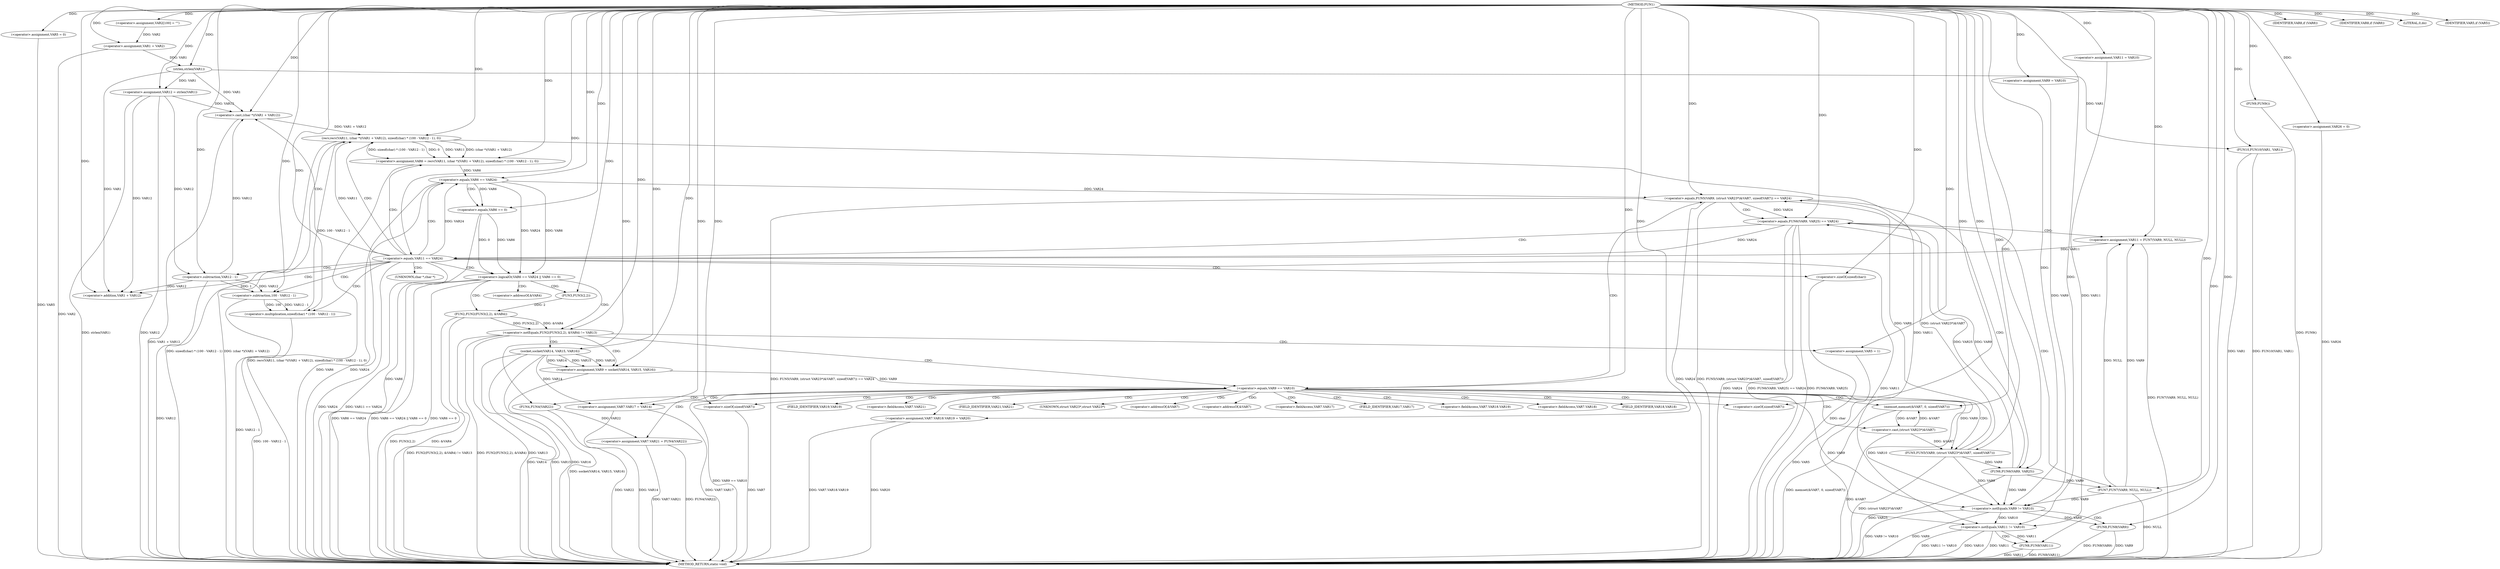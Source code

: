 digraph FUN1 {  
"1000100" [label = "(METHOD,FUN1)" ]
"1000276" [label = "(METHOD_RETURN,static void)" ]
"1000104" [label = "(<operator>.assignment,VAR2[100] = \"\")" ]
"1000107" [label = "(<operator>.assignment,VAR1 = VAR2)" ]
"1000113" [label = "(<operator>.assignment,VAR5 = 0)" ]
"1000120" [label = "(<operator>.assignment,VAR9 = VAR10)" ]
"1000124" [label = "(<operator>.assignment,VAR11 = VAR10)" ]
"1000128" [label = "(<operator>.assignment,VAR12 = strlen(VAR1))" ]
"1000130" [label = "(strlen,strlen(VAR1))" ]
"1000135" [label = "(<operator>.notEquals,FUN2(FUN3(2,2), &VAR4) != VAR13)" ]
"1000136" [label = "(FUN2,FUN2(FUN3(2,2), &VAR4))" ]
"1000137" [label = "(FUN3,FUN3(2,2))" ]
"1000145" [label = "(<operator>.assignment,VAR5 = 1)" ]
"1000148" [label = "(<operator>.assignment,VAR9 = socket(VAR14, VAR15, VAR16))" ]
"1000150" [label = "(socket,socket(VAR14, VAR15, VAR16))" ]
"1000155" [label = "(<operator>.equals,VAR9 == VAR10)" ]
"1000160" [label = "(memset,memset(&VAR7, 0, sizeof(VAR7)))" ]
"1000164" [label = "(<operator>.sizeOf,sizeof(VAR7))" ]
"1000166" [label = "(<operator>.assignment,VAR7.VAR17 = VAR14)" ]
"1000171" [label = "(<operator>.assignment,VAR7.VAR18.VAR19 = VAR20)" ]
"1000178" [label = "(<operator>.assignment,VAR7.VAR21 = FUN4(VAR22))" ]
"1000182" [label = "(FUN4,FUN4(VAR22))" ]
"1000185" [label = "(<operator>.equals,FUN5(VAR9, (struct VAR23*)&VAR7, sizeof(VAR7)) == VAR24)" ]
"1000186" [label = "(FUN5,FUN5(VAR9, (struct VAR23*)&VAR7, sizeof(VAR7)))" ]
"1000188" [label = "(<operator>.cast,(struct VAR23*)&VAR7)" ]
"1000192" [label = "(<operator>.sizeOf,sizeof(VAR7))" ]
"1000198" [label = "(<operator>.equals,FUN6(VAR9, VAR25) == VAR24)" ]
"1000199" [label = "(FUN6,FUN6(VAR9, VAR25))" ]
"1000205" [label = "(<operator>.assignment,VAR11 = FUN7(VAR9, NULL, NULL))" ]
"1000207" [label = "(FUN7,FUN7(VAR9, NULL, NULL))" ]
"1000212" [label = "(<operator>.equals,VAR11 == VAR24)" ]
"1000217" [label = "(<operator>.assignment,VAR6 = recv(VAR11, (char *)(VAR1 + VAR12), sizeof(char) * (100 - VAR12 - 1), 0))" ]
"1000219" [label = "(recv,recv(VAR11, (char *)(VAR1 + VAR12), sizeof(char) * (100 - VAR12 - 1), 0))" ]
"1000221" [label = "(<operator>.cast,(char *)(VAR1 + VAR12))" ]
"1000223" [label = "(<operator>.addition,VAR1 + VAR12)" ]
"1000226" [label = "(<operator>.multiplication,sizeof(char) * (100 - VAR12 - 1))" ]
"1000227" [label = "(<operator>.sizeOf,sizeof(char))" ]
"1000229" [label = "(<operator>.subtraction,100 - VAR12 - 1)" ]
"1000231" [label = "(<operator>.subtraction,VAR12 - 1)" ]
"1000236" [label = "(<operator>.logicalOr,VAR6 == VAR24 || VAR6 == 0)" ]
"1000237" [label = "(<operator>.equals,VAR6 == VAR24)" ]
"1000240" [label = "(<operator>.equals,VAR6 == 0)" ]
"1000246" [label = "(IDENTIFIER,VAR8,if (VAR8))" ]
"1000249" [label = "(IDENTIFIER,VAR8,if (VAR8))" ]
"1000251" [label = "(LITERAL,0,do)" ]
"1000253" [label = "(<operator>.notEquals,VAR9 != VAR10)" ]
"1000257" [label = "(FUN8,FUN8(VAR9))" ]
"1000260" [label = "(<operator>.notEquals,VAR11 != VAR10)" ]
"1000264" [label = "(FUN8,FUN8(VAR11))" ]
"1000267" [label = "(IDENTIFIER,VAR5,if (VAR5))" ]
"1000269" [label = "(FUN9,FUN9())" ]
"1000270" [label = "(<operator>.assignment,VAR26 = 0)" ]
"1000273" [label = "(FUN10,FUN10(VAR1, VAR1))" ]
"1000140" [label = "(<operator>.addressOf,&VAR4)" ]
"1000161" [label = "(<operator>.addressOf,&VAR7)" ]
"1000167" [label = "(<operator>.fieldAccess,VAR7.VAR17)" ]
"1000169" [label = "(FIELD_IDENTIFIER,VAR17,VAR17)" ]
"1000172" [label = "(<operator>.fieldAccess,VAR7.VAR18.VAR19)" ]
"1000173" [label = "(<operator>.fieldAccess,VAR7.VAR18)" ]
"1000175" [label = "(FIELD_IDENTIFIER,VAR18,VAR18)" ]
"1000176" [label = "(FIELD_IDENTIFIER,VAR19,VAR19)" ]
"1000179" [label = "(<operator>.fieldAccess,VAR7.VAR21)" ]
"1000181" [label = "(FIELD_IDENTIFIER,VAR21,VAR21)" ]
"1000189" [label = "(UNKNOWN,struct VAR23*,struct VAR23*)" ]
"1000190" [label = "(<operator>.addressOf,&VAR7)" ]
"1000222" [label = "(UNKNOWN,char *,char *)" ]
  "1000185" -> "1000276"  [ label = "DDG: FUN5(VAR9, (struct VAR23*)&VAR7, sizeof(VAR7)) == VAR24"] 
  "1000229" -> "1000276"  [ label = "DDG: VAR12 - 1"] 
  "1000178" -> "1000276"  [ label = "DDG: FUN4(VAR22)"] 
  "1000186" -> "1000276"  [ label = "DDG: (struct VAR23*)&VAR7"] 
  "1000128" -> "1000276"  [ label = "DDG: strlen(VAR1)"] 
  "1000260" -> "1000276"  [ label = "DDG: VAR11 != VAR10"] 
  "1000185" -> "1000276"  [ label = "DDG: FUN5(VAR9, (struct VAR23*)&VAR7, sizeof(VAR7))"] 
  "1000171" -> "1000276"  [ label = "DDG: VAR7.VAR18.VAR19"] 
  "1000135" -> "1000276"  [ label = "DDG: VAR13"] 
  "1000219" -> "1000276"  [ label = "DDG: (char *)(VAR1 + VAR12)"] 
  "1000185" -> "1000276"  [ label = "DDG: VAR24"] 
  "1000199" -> "1000276"  [ label = "DDG: VAR25"] 
  "1000221" -> "1000276"  [ label = "DDG: VAR1 + VAR12"] 
  "1000236" -> "1000276"  [ label = "DDG: VAR6 == VAR24"] 
  "1000207" -> "1000276"  [ label = "DDG: NULL"] 
  "1000236" -> "1000276"  [ label = "DDG: VAR6 == VAR24 || VAR6 == 0"] 
  "1000150" -> "1000276"  [ label = "DDG: VAR14"] 
  "1000237" -> "1000276"  [ label = "DDG: VAR24"] 
  "1000273" -> "1000276"  [ label = "DDG: VAR1"] 
  "1000253" -> "1000276"  [ label = "DDG: VAR9 != VAR10"] 
  "1000188" -> "1000276"  [ label = "DDG: &VAR7"] 
  "1000178" -> "1000276"  [ label = "DDG: VAR7.VAR21"] 
  "1000219" -> "1000276"  [ label = "DDG: sizeof(char) * (100 - VAR12 - 1)"] 
  "1000217" -> "1000276"  [ label = "DDG: recv(VAR11, (char *)(VAR1 + VAR12), sizeof(char) * (100 - VAR12 - 1), 0)"] 
  "1000236" -> "1000276"  [ label = "DDG: VAR6 == 0"] 
  "1000160" -> "1000276"  [ label = "DDG: memset(&VAR7, 0, sizeof(VAR7))"] 
  "1000227" -> "1000276"  [ label = "DDG: char"] 
  "1000212" -> "1000276"  [ label = "DDG: VAR24"] 
  "1000253" -> "1000276"  [ label = "DDG: VAR9"] 
  "1000237" -> "1000276"  [ label = "DDG: VAR6"] 
  "1000113" -> "1000276"  [ label = "DDG: VAR5"] 
  "1000136" -> "1000276"  [ label = "DDG: &VAR4"] 
  "1000150" -> "1000276"  [ label = "DDG: VAR15"] 
  "1000264" -> "1000276"  [ label = "DDG: VAR11"] 
  "1000269" -> "1000276"  [ label = "DDG: FUN9()"] 
  "1000226" -> "1000276"  [ label = "DDG: 100 - VAR12 - 1"] 
  "1000128" -> "1000276"  [ label = "DDG: VAR12"] 
  "1000155" -> "1000276"  [ label = "DDG: VAR9 == VAR10"] 
  "1000166" -> "1000276"  [ label = "DDG: VAR7.VAR17"] 
  "1000264" -> "1000276"  [ label = "DDG: FUN8(VAR11)"] 
  "1000257" -> "1000276"  [ label = "DDG: VAR9"] 
  "1000205" -> "1000276"  [ label = "DDG: FUN7(VAR9, NULL, NULL)"] 
  "1000150" -> "1000276"  [ label = "DDG: VAR16"] 
  "1000212" -> "1000276"  [ label = "DDG: VAR11 == VAR24"] 
  "1000260" -> "1000276"  [ label = "DDG: VAR10"] 
  "1000198" -> "1000276"  [ label = "DDG: FUN6(VAR9, VAR25)"] 
  "1000273" -> "1000276"  [ label = "DDG: FUN10(VAR1, VAR1)"] 
  "1000231" -> "1000276"  [ label = "DDG: VAR12"] 
  "1000135" -> "1000276"  [ label = "DDG: FUN2(FUN3(2,2), &VAR4) != VAR13"] 
  "1000192" -> "1000276"  [ label = "DDG: VAR7"] 
  "1000135" -> "1000276"  [ label = "DDG: FUN2(FUN3(2,2), &VAR4)"] 
  "1000171" -> "1000276"  [ label = "DDG: VAR20"] 
  "1000166" -> "1000276"  [ label = "DDG: VAR14"] 
  "1000148" -> "1000276"  [ label = "DDG: socket(VAR14, VAR15, VAR16)"] 
  "1000257" -> "1000276"  [ label = "DDG: FUN8(VAR9)"] 
  "1000260" -> "1000276"  [ label = "DDG: VAR11"] 
  "1000145" -> "1000276"  [ label = "DDG: VAR5"] 
  "1000240" -> "1000276"  [ label = "DDG: VAR6"] 
  "1000270" -> "1000276"  [ label = "DDG: VAR26"] 
  "1000182" -> "1000276"  [ label = "DDG: VAR22"] 
  "1000136" -> "1000276"  [ label = "DDG: FUN3(2,2)"] 
  "1000107" -> "1000276"  [ label = "DDG: VAR2"] 
  "1000198" -> "1000276"  [ label = "DDG: VAR24"] 
  "1000198" -> "1000276"  [ label = "DDG: FUN6(VAR9, VAR25) == VAR24"] 
  "1000100" -> "1000104"  [ label = "DDG: "] 
  "1000104" -> "1000107"  [ label = "DDG: VAR2"] 
  "1000100" -> "1000107"  [ label = "DDG: "] 
  "1000100" -> "1000113"  [ label = "DDG: "] 
  "1000100" -> "1000120"  [ label = "DDG: "] 
  "1000100" -> "1000124"  [ label = "DDG: "] 
  "1000130" -> "1000128"  [ label = "DDG: VAR1"] 
  "1000100" -> "1000128"  [ label = "DDG: "] 
  "1000107" -> "1000130"  [ label = "DDG: VAR1"] 
  "1000100" -> "1000130"  [ label = "DDG: "] 
  "1000136" -> "1000135"  [ label = "DDG: FUN3(2,2)"] 
  "1000136" -> "1000135"  [ label = "DDG: &VAR4"] 
  "1000137" -> "1000136"  [ label = "DDG: 2"] 
  "1000100" -> "1000137"  [ label = "DDG: "] 
  "1000100" -> "1000135"  [ label = "DDG: "] 
  "1000100" -> "1000145"  [ label = "DDG: "] 
  "1000150" -> "1000148"  [ label = "DDG: VAR14"] 
  "1000150" -> "1000148"  [ label = "DDG: VAR15"] 
  "1000150" -> "1000148"  [ label = "DDG: VAR16"] 
  "1000100" -> "1000148"  [ label = "DDG: "] 
  "1000100" -> "1000150"  [ label = "DDG: "] 
  "1000148" -> "1000155"  [ label = "DDG: VAR9"] 
  "1000100" -> "1000155"  [ label = "DDG: "] 
  "1000188" -> "1000160"  [ label = "DDG: &VAR7"] 
  "1000100" -> "1000160"  [ label = "DDG: "] 
  "1000100" -> "1000164"  [ label = "DDG: "] 
  "1000150" -> "1000166"  [ label = "DDG: VAR14"] 
  "1000100" -> "1000166"  [ label = "DDG: "] 
  "1000100" -> "1000171"  [ label = "DDG: "] 
  "1000182" -> "1000178"  [ label = "DDG: VAR22"] 
  "1000100" -> "1000182"  [ label = "DDG: "] 
  "1000186" -> "1000185"  [ label = "DDG: VAR9"] 
  "1000186" -> "1000185"  [ label = "DDG: (struct VAR23*)&VAR7"] 
  "1000155" -> "1000186"  [ label = "DDG: VAR9"] 
  "1000100" -> "1000186"  [ label = "DDG: "] 
  "1000188" -> "1000186"  [ label = "DDG: &VAR7"] 
  "1000160" -> "1000188"  [ label = "DDG: &VAR7"] 
  "1000100" -> "1000192"  [ label = "DDG: "] 
  "1000237" -> "1000185"  [ label = "DDG: VAR24"] 
  "1000100" -> "1000185"  [ label = "DDG: "] 
  "1000199" -> "1000198"  [ label = "DDG: VAR9"] 
  "1000199" -> "1000198"  [ label = "DDG: VAR25"] 
  "1000186" -> "1000199"  [ label = "DDG: VAR9"] 
  "1000100" -> "1000199"  [ label = "DDG: "] 
  "1000185" -> "1000198"  [ label = "DDG: VAR24"] 
  "1000100" -> "1000198"  [ label = "DDG: "] 
  "1000207" -> "1000205"  [ label = "DDG: VAR9"] 
  "1000207" -> "1000205"  [ label = "DDG: NULL"] 
  "1000100" -> "1000205"  [ label = "DDG: "] 
  "1000199" -> "1000207"  [ label = "DDG: VAR9"] 
  "1000100" -> "1000207"  [ label = "DDG: "] 
  "1000205" -> "1000212"  [ label = "DDG: VAR11"] 
  "1000100" -> "1000212"  [ label = "DDG: "] 
  "1000198" -> "1000212"  [ label = "DDG: VAR24"] 
  "1000219" -> "1000217"  [ label = "DDG: VAR11"] 
  "1000219" -> "1000217"  [ label = "DDG: (char *)(VAR1 + VAR12)"] 
  "1000219" -> "1000217"  [ label = "DDG: sizeof(char) * (100 - VAR12 - 1)"] 
  "1000219" -> "1000217"  [ label = "DDG: 0"] 
  "1000100" -> "1000217"  [ label = "DDG: "] 
  "1000212" -> "1000219"  [ label = "DDG: VAR11"] 
  "1000100" -> "1000219"  [ label = "DDG: "] 
  "1000221" -> "1000219"  [ label = "DDG: VAR1 + VAR12"] 
  "1000130" -> "1000221"  [ label = "DDG: VAR1"] 
  "1000100" -> "1000221"  [ label = "DDG: "] 
  "1000128" -> "1000221"  [ label = "DDG: VAR12"] 
  "1000231" -> "1000221"  [ label = "DDG: VAR12"] 
  "1000130" -> "1000223"  [ label = "DDG: VAR1"] 
  "1000100" -> "1000223"  [ label = "DDG: "] 
  "1000128" -> "1000223"  [ label = "DDG: VAR12"] 
  "1000231" -> "1000223"  [ label = "DDG: VAR12"] 
  "1000226" -> "1000219"  [ label = "DDG: 100 - VAR12 - 1"] 
  "1000100" -> "1000226"  [ label = "DDG: "] 
  "1000100" -> "1000227"  [ label = "DDG: "] 
  "1000229" -> "1000226"  [ label = "DDG: 100"] 
  "1000229" -> "1000226"  [ label = "DDG: VAR12 - 1"] 
  "1000100" -> "1000229"  [ label = "DDG: "] 
  "1000231" -> "1000229"  [ label = "DDG: VAR12"] 
  "1000231" -> "1000229"  [ label = "DDG: 1"] 
  "1000100" -> "1000231"  [ label = "DDG: "] 
  "1000128" -> "1000231"  [ label = "DDG: VAR12"] 
  "1000237" -> "1000236"  [ label = "DDG: VAR6"] 
  "1000237" -> "1000236"  [ label = "DDG: VAR24"] 
  "1000217" -> "1000237"  [ label = "DDG: VAR6"] 
  "1000100" -> "1000237"  [ label = "DDG: "] 
  "1000212" -> "1000237"  [ label = "DDG: VAR24"] 
  "1000240" -> "1000236"  [ label = "DDG: VAR6"] 
  "1000240" -> "1000236"  [ label = "DDG: 0"] 
  "1000237" -> "1000240"  [ label = "DDG: VAR6"] 
  "1000100" -> "1000240"  [ label = "DDG: "] 
  "1000100" -> "1000246"  [ label = "DDG: "] 
  "1000100" -> "1000249"  [ label = "DDG: "] 
  "1000100" -> "1000251"  [ label = "DDG: "] 
  "1000186" -> "1000253"  [ label = "DDG: VAR9"] 
  "1000199" -> "1000253"  [ label = "DDG: VAR9"] 
  "1000120" -> "1000253"  [ label = "DDG: VAR9"] 
  "1000207" -> "1000253"  [ label = "DDG: VAR9"] 
  "1000155" -> "1000253"  [ label = "DDG: VAR9"] 
  "1000100" -> "1000253"  [ label = "DDG: "] 
  "1000155" -> "1000253"  [ label = "DDG: VAR10"] 
  "1000253" -> "1000257"  [ label = "DDG: VAR9"] 
  "1000100" -> "1000257"  [ label = "DDG: "] 
  "1000124" -> "1000260"  [ label = "DDG: VAR11"] 
  "1000212" -> "1000260"  [ label = "DDG: VAR11"] 
  "1000219" -> "1000260"  [ label = "DDG: VAR11"] 
  "1000100" -> "1000260"  [ label = "DDG: "] 
  "1000253" -> "1000260"  [ label = "DDG: VAR10"] 
  "1000260" -> "1000264"  [ label = "DDG: VAR11"] 
  "1000100" -> "1000264"  [ label = "DDG: "] 
  "1000100" -> "1000267"  [ label = "DDG: "] 
  "1000100" -> "1000269"  [ label = "DDG: "] 
  "1000100" -> "1000270"  [ label = "DDG: "] 
  "1000130" -> "1000273"  [ label = "DDG: VAR1"] 
  "1000100" -> "1000273"  [ label = "DDG: "] 
  "1000135" -> "1000150"  [ label = "CDG: "] 
  "1000135" -> "1000148"  [ label = "CDG: "] 
  "1000135" -> "1000145"  [ label = "CDG: "] 
  "1000135" -> "1000155"  [ label = "CDG: "] 
  "1000155" -> "1000164"  [ label = "CDG: "] 
  "1000155" -> "1000161"  [ label = "CDG: "] 
  "1000155" -> "1000182"  [ label = "CDG: "] 
  "1000155" -> "1000166"  [ label = "CDG: "] 
  "1000155" -> "1000188"  [ label = "CDG: "] 
  "1000155" -> "1000190"  [ label = "CDG: "] 
  "1000155" -> "1000167"  [ label = "CDG: "] 
  "1000155" -> "1000175"  [ label = "CDG: "] 
  "1000155" -> "1000160"  [ label = "CDG: "] 
  "1000155" -> "1000179"  [ label = "CDG: "] 
  "1000155" -> "1000192"  [ label = "CDG: "] 
  "1000155" -> "1000176"  [ label = "CDG: "] 
  "1000155" -> "1000185"  [ label = "CDG: "] 
  "1000155" -> "1000186"  [ label = "CDG: "] 
  "1000155" -> "1000172"  [ label = "CDG: "] 
  "1000155" -> "1000189"  [ label = "CDG: "] 
  "1000155" -> "1000169"  [ label = "CDG: "] 
  "1000155" -> "1000178"  [ label = "CDG: "] 
  "1000155" -> "1000173"  [ label = "CDG: "] 
  "1000155" -> "1000171"  [ label = "CDG: "] 
  "1000155" -> "1000181"  [ label = "CDG: "] 
  "1000185" -> "1000199"  [ label = "CDG: "] 
  "1000185" -> "1000198"  [ label = "CDG: "] 
  "1000198" -> "1000212"  [ label = "CDG: "] 
  "1000198" -> "1000207"  [ label = "CDG: "] 
  "1000198" -> "1000205"  [ label = "CDG: "] 
  "1000212" -> "1000221"  [ label = "CDG: "] 
  "1000212" -> "1000227"  [ label = "CDG: "] 
  "1000212" -> "1000219"  [ label = "CDG: "] 
  "1000212" -> "1000236"  [ label = "CDG: "] 
  "1000212" -> "1000222"  [ label = "CDG: "] 
  "1000212" -> "1000217"  [ label = "CDG: "] 
  "1000212" -> "1000226"  [ label = "CDG: "] 
  "1000212" -> "1000229"  [ label = "CDG: "] 
  "1000212" -> "1000237"  [ label = "CDG: "] 
  "1000212" -> "1000231"  [ label = "CDG: "] 
  "1000212" -> "1000223"  [ label = "CDG: "] 
  "1000236" -> "1000135"  [ label = "CDG: "] 
  "1000236" -> "1000136"  [ label = "CDG: "] 
  "1000236" -> "1000137"  [ label = "CDG: "] 
  "1000236" -> "1000140"  [ label = "CDG: "] 
  "1000237" -> "1000240"  [ label = "CDG: "] 
  "1000253" -> "1000257"  [ label = "CDG: "] 
  "1000260" -> "1000264"  [ label = "CDG: "] 
}
